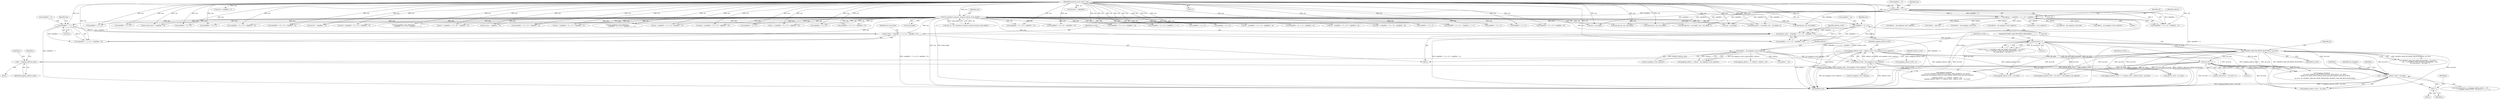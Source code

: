 digraph "0_libmodbus_5ccdf5ef79d742640355d1132fa9e2abc7fbaefc@API" {
"1001309" [label="(Call,i < mapping_address_write + nb_write)"];
"1001315" [label="(Call,i++)"];
"1001309" [label="(Call,i < mapping_address_write + nb_write)"];
"1001303" [label="(Call,i = mapping_address_write)"];
"1001187" [label="(Call,mapping_address_write = address_write - mb_mapping->start_registers)"];
"1001189" [label="(Call,address_write - mb_mapping->start_registers)"];
"1001139" [label="(Call,address_write = (req[offset + 5] << 8) + req[offset + 6])"];
"1001142" [label="(Call,req[offset + 5] << 8)"];
"1000189" [label="(Call,ctx->backend->prepare_response_tid(req, &req_length))"];
"1000163" [label="(Call,req[offset + 1] << 8)"];
"1000116" [label="(MethodParameterIn,const uint8_t *req)"];
"1001181" [label="(Call,address - mb_mapping->start_registers)"];
"1000160" [label="(Call,address = (req[offset + 1] << 8) + req[offset + 2])"];
"1001196" [label="(Call,nb_write < 1)"];
"1001155" [label="(Call,nb_write = (req[offset + 7] << 8) + req[offset + 8])"];
"1001158" [label="(Call,req[offset + 7] << 8)"];
"1001200" [label="(Call,MODBUS_MAX_WR_WRITE_REGISTERS < nb_write)"];
"1001213" [label="(Call,nb_write * 2)"];
"1000263" [label="(Call,address - start_bits)"];
"1000824" [label="(Call,nb_bytes = req[offset + 5])"];
"1000116" [label="(MethodParameterIn,const uint8_t *req)"];
"1000163" [label="(Call,req[offset + 1] << 8)"];
"1000191" [label="(Call,&req_length)"];
"1000245" [label="(Call,nb = (req[offset + 3] << 8) + req[offset + 4])"];
"1001112" [label="(Call,memcpy(rsp, req, req_length))"];
"1000161" [label="(Identifier,address)"];
"1001197" [label="(Identifier,nb_write)"];
"1001309" [label="(Call,i < mapping_address_write + nb_write)"];
"1000686" [label="(Call,req[offset + 3] << 8)"];
"1001201" [label="(Identifier,MODBUS_MAX_WR_WRITE_REGISTERS)"];
"1001148" [label="(Literal,8)"];
"1001083" [label="(Call,(req[offset + 5] << 8) + req[offset + 6])"];
"1001140" [label="(Identifier,address_write)"];
"1001126" [label="(Call,req[offset + 3] << 8)"];
"1000529" [label="(Call,address - mb_mapping->start_bits)"];
"1001344" [label="(Identifier,i)"];
"1001171" [label="(Call,nb_write_bytes = req[offset + 9])"];
"1000699" [label="(Call,nb_bits = req[offset + 5])"];
"1001410" [label="(MethodReturn,int)"];
"1001191" [label="(Call,mb_mapping->start_registers)"];
"1001301" [label="(ControlStructure,for (i = mapping_address_write, j = 10;\n                 i < mapping_address_write + nb_write; i++, j += 2))"];
"1000810" [label="(Call,(req[offset + 3] << 8) + req[offset + 4])"];
"1001214" [label="(Identifier,nb_write)"];
"1001188" [label="(Identifier,mapping_address_write)"];
"1000652" [label="(Call,(req[offset + 3] << 8) + req[offset + 4])"];
"1001211" [label="(Call,nb_write_bytes != nb_write * 2)"];
"1001250" [label="(Call,mapping_address_write + nb_write)"];
"1001190" [label="(Identifier,address_write)"];
"1001196" [label="(Call,nb_write < 1)"];
"1001157" [label="(Call,(req[offset + 7] << 8) + req[offset + 8])"];
"1000185" [label="(Call,sft.t_id = ctx->backend->prepare_response_tid(req, &req_length))"];
"1001213" [label="(Call,nb_write * 2)"];
"1001310" [label="(Identifier,i)"];
"1000559" [label="(Call,data = (req[offset + 3] << 8) + req[offset + 4])"];
"1001219" [label="(Call,response_exception(\n                ctx, &sft, MODBUS_EXCEPTION_ILLEGAL_DATA_VALUE, rsp, TRUE,\n                \"Illegal nb of values (W%d, R%d) in write_and_read_registers (max W%d, R%d)\n\",\n                nb_write, nb, MODBUS_MAX_WR_WRITE_REGISTERS, MODBUS_MAX_WR_READ_REGISTERS))"];
"1000793" [label="(Call,memcpy(rsp + rsp_length, req + rsp_length, 4))"];
"1000177" [label="(Identifier,sft)"];
"1000620" [label="(Call,address - mb_mapping->start_registers)"];
"1000811" [label="(Call,req[offset + 3] << 8)"];
"1000148" [label="(Call,slave = req[offset - 1])"];
"1001311" [label="(Call,mapping_address_write + nb_write)"];
"1001166" [label="(Identifier,req)"];
"1000418" [label="(Call,address - start_registers)"];
"1001155" [label="(Call,nb_write = (req[offset + 7] << 8) + req[offset + 8])"];
"1001123" [label="(Call,nb = (req[offset + 3] << 8) + req[offset + 4])"];
"1001327" [label="(Call,(req[offset + j] << 8) + req[offset + j + 1])"];
"1001187" [label="(Call,mapping_address_write = address_write - mb_mapping->start_registers)"];
"1001179" [label="(Call,mapping_address = address - mb_mapping->start_registers)"];
"1000709" [label="(Call,address - mb_mapping->start_bits)"];
"1001084" [label="(Call,req[offset + 5] << 8)"];
"1000164" [label="(Call,req[offset + 1])"];
"1001172" [label="(Identifier,nb_write_bytes)"];
"1000190" [label="(Identifier,req)"];
"1001307" [label="(Identifier,j)"];
"1001068" [label="(Call,req[offset + 3] << 8)"];
"1000834" [label="(Call,address - mb_mapping->start_registers)"];
"1000797" [label="(Call,req + rsp_length)"];
"1001198" [label="(Literal,1)"];
"1001328" [label="(Call,req[offset + j] << 8)"];
"1001303" [label="(Call,i = mapping_address_write)"];
"1001249" [label="(Call,(mapping_address_write + nb_write) > mb_mapping->nb_registers)"];
"1000949" [label="(Call,memcpy(rsp + rsp_length, req + rsp_length, 4))"];
"1000160" [label="(Call,address = (req[offset + 1] << 8) + req[offset + 2])"];
"1000119" [label="(Block,)"];
"1001199" [label="(Call,MODBUS_MAX_WR_WRITE_REGISTERS < nb_write ||\n            nb < 1 || MODBUS_MAX_WR_READ_REGISTERS < nb ||\n            nb_write_bytes != nb_write * 2)"];
"1000403" [label="(Call,req[offset + 3] << 8)"];
"1001159" [label="(Call,req[offset + 7])"];
"1001142" [label="(Call,req[offset + 5] << 8)"];
"1001065" [label="(Call,and = (req[offset + 3] << 8) + req[offset + 4])"];
"1000808" [label="(Call,nb = (req[offset + 3] << 8) + req[offset + 4])"];
"1001275" [label="(Call,mapping_address_write < 0 ? address_write : address_write + nb_write)"];
"1000169" [label="(Literal,8)"];
"1000189" [label="(Call,ctx->backend->prepare_response_tid(req, &req_length))"];
"1000247" [label="(Call,(req[offset + 3] << 8) + req[offset + 4])"];
"1001202" [label="(Identifier,nb_write)"];
"1001200" [label="(Call,MODBUS_MAX_WR_WRITE_REGISTERS < nb_write)"];
"1000922" [label="(Call,mb_mapping->tab_registers[i] =\n                    (req[offset + j] << 8) + req[offset + j + 1])"];
"1001302" [label="(Block,)"];
"1001195" [label="(Call,nb_write < 1 || MODBUS_MAX_WR_WRITE_REGISTERS < nb_write ||\n            nb < 1 || MODBUS_MAX_WR_READ_REGISTERS < nb ||\n            nb_write_bytes != nb_write * 2)"];
"1001141" [label="(Call,(req[offset + 5] << 8) + req[offset + 6])"];
"1001259" [label="(Call,response_exception(\n                ctx, &sft, MODBUS_EXCEPTION_ILLEGAL_DATA_ADDRESS, rsp, FALSE,\n                \"Illegal data read address 0x%0X or write address 0x%0X write_and_read_registers\n\",\n                mapping_address < 0 ? address : address + nb,\n                mapping_address_write < 0 ? address_write : address_write + nb_write))"];
"1001318" [label="(Identifier,j)"];
"1000650" [label="(Call,data = (req[offset + 3] << 8) + req[offset + 4])"];
"1001121" [label="(Block,)"];
"1001324" [label="(Identifier,mb_mapping)"];
"1001081" [label="(Call,or = (req[offset + 5] << 8) + req[offset + 6])"];
"1001314" [label="(Block,)"];
"1001205" [label="(Identifier,nb)"];
"1001164" [label="(Literal,8)"];
"1001315" [label="(Call,i++)"];
"1000248" [label="(Call,req[offset + 3] << 8)"];
"1000653" [label="(Call,req[offset + 3] << 8)"];
"1001183" [label="(Call,mb_mapping->start_registers)"];
"1000683" [label="(Call,nb = (req[offset + 3] << 8) + req[offset + 4])"];
"1001139" [label="(Call,address_write = (req[offset + 5] << 8) + req[offset + 6])"];
"1000953" [label="(Call,req + rsp_length)"];
"1001321" [label="(Call,mb_mapping->tab_registers[i] =\n                    (req[offset + j] << 8) + req[offset + j + 1])"];
"1001125" [label="(Call,(req[offset + 3] << 8) + req[offset + 4])"];
"1001280" [label="(Call,address_write + nb_write)"];
"1000162" [label="(Call,(req[offset + 1] << 8) + req[offset + 2])"];
"1000155" [label="(Call,function = req[offset])"];
"1001272" [label="(Call,address + nb)"];
"1000562" [label="(Call,req[offset + 3] << 8)"];
"1001158" [label="(Call,req[offset + 7] << 8)"];
"1001304" [label="(Identifier,i)"];
"1001189" [label="(Call,address_write - mb_mapping->start_registers)"];
"1000672" [label="(Call,memcpy(rsp, req, req_length))"];
"1000402" [label="(Call,(req[offset + 3] << 8) + req[offset + 4])"];
"1001067" [label="(Call,(req[offset + 3] << 8) + req[offset + 4])"];
"1001150" [label="(Identifier,req)"];
"1001215" [label="(Literal,2)"];
"1000685" [label="(Call,(req[offset + 3] << 8) + req[offset + 4])"];
"1000928" [label="(Call,(req[offset + j] << 8) + req[offset + j + 1])"];
"1000593" [label="(Call,memcpy(rsp, req, req_length))"];
"1001276" [label="(Call,mapping_address_write < 0)"];
"1000929" [label="(Call,req[offset + j] << 8)"];
"1001182" [label="(Identifier,address)"];
"1001027" [label="(Call,address - mb_mapping->start_registers)"];
"1001156" [label="(Identifier,nb_write)"];
"1001143" [label="(Call,req[offset + 5])"];
"1000400" [label="(Call,nb = (req[offset + 3] << 8) + req[offset + 4])"];
"1001267" [label="(Call,mapping_address < 0 ? address : address + nb)"];
"1001305" [label="(Identifier,mapping_address_write)"];
"1001316" [label="(Identifier,i)"];
"1000561" [label="(Call,(req[offset + 3] << 8) + req[offset + 4])"];
"1001181" [label="(Call,address - mb_mapping->start_registers)"];
"1000171" [label="(Identifier,req)"];
"1001309" -> "1001301"  [label="AST: "];
"1001309" -> "1001311"  [label="CFG: "];
"1001310" -> "1001309"  [label="AST: "];
"1001311" -> "1001309"  [label="AST: "];
"1001324" -> "1001309"  [label="CFG: "];
"1001344" -> "1001309"  [label="CFG: "];
"1001309" -> "1001410"  [label="DDG: i < mapping_address_write + nb_write"];
"1001309" -> "1001410"  [label="DDG: mapping_address_write + nb_write"];
"1001315" -> "1001309"  [label="DDG: i"];
"1001303" -> "1001309"  [label="DDG: i"];
"1001187" -> "1001309"  [label="DDG: mapping_address_write"];
"1001196" -> "1001309"  [label="DDG: nb_write"];
"1001200" -> "1001309"  [label="DDG: nb_write"];
"1001213" -> "1001309"  [label="DDG: nb_write"];
"1001309" -> "1001315"  [label="DDG: i"];
"1001315" -> "1001314"  [label="AST: "];
"1001315" -> "1001316"  [label="CFG: "];
"1001316" -> "1001315"  [label="AST: "];
"1001318" -> "1001315"  [label="CFG: "];
"1001303" -> "1001302"  [label="AST: "];
"1001303" -> "1001305"  [label="CFG: "];
"1001304" -> "1001303"  [label="AST: "];
"1001305" -> "1001303"  [label="AST: "];
"1001307" -> "1001303"  [label="CFG: "];
"1001187" -> "1001303"  [label="DDG: mapping_address_write"];
"1001187" -> "1001121"  [label="AST: "];
"1001187" -> "1001189"  [label="CFG: "];
"1001188" -> "1001187"  [label="AST: "];
"1001189" -> "1001187"  [label="AST: "];
"1001197" -> "1001187"  [label="CFG: "];
"1001187" -> "1001410"  [label="DDG: mapping_address_write"];
"1001187" -> "1001410"  [label="DDG: address_write - mb_mapping->start_registers"];
"1001189" -> "1001187"  [label="DDG: address_write"];
"1001189" -> "1001187"  [label="DDG: mb_mapping->start_registers"];
"1001187" -> "1001249"  [label="DDG: mapping_address_write"];
"1001187" -> "1001250"  [label="DDG: mapping_address_write"];
"1001187" -> "1001276"  [label="DDG: mapping_address_write"];
"1001187" -> "1001311"  [label="DDG: mapping_address_write"];
"1001189" -> "1001191"  [label="CFG: "];
"1001190" -> "1001189"  [label="AST: "];
"1001191" -> "1001189"  [label="AST: "];
"1001189" -> "1001410"  [label="DDG: address_write"];
"1001189" -> "1001410"  [label="DDG: mb_mapping->start_registers"];
"1001139" -> "1001189"  [label="DDG: address_write"];
"1001181" -> "1001189"  [label="DDG: mb_mapping->start_registers"];
"1001189" -> "1001259"  [label="DDG: address_write"];
"1001189" -> "1001275"  [label="DDG: address_write"];
"1001189" -> "1001280"  [label="DDG: address_write"];
"1001139" -> "1001121"  [label="AST: "];
"1001139" -> "1001141"  [label="CFG: "];
"1001140" -> "1001139"  [label="AST: "];
"1001141" -> "1001139"  [label="AST: "];
"1001156" -> "1001139"  [label="CFG: "];
"1001139" -> "1001410"  [label="DDG: (req[offset + 5] << 8) + req[offset + 6]"];
"1001142" -> "1001139"  [label="DDG: req[offset + 5]"];
"1001142" -> "1001139"  [label="DDG: 8"];
"1000189" -> "1001139"  [label="DDG: req"];
"1000116" -> "1001139"  [label="DDG: req"];
"1001142" -> "1001141"  [label="AST: "];
"1001142" -> "1001148"  [label="CFG: "];
"1001143" -> "1001142"  [label="AST: "];
"1001148" -> "1001142"  [label="AST: "];
"1001150" -> "1001142"  [label="CFG: "];
"1001142" -> "1001410"  [label="DDG: req[offset + 5]"];
"1001142" -> "1001141"  [label="DDG: req[offset + 5]"];
"1001142" -> "1001141"  [label="DDG: 8"];
"1000189" -> "1001142"  [label="DDG: req"];
"1000116" -> "1001142"  [label="DDG: req"];
"1000189" -> "1000185"  [label="AST: "];
"1000189" -> "1000191"  [label="CFG: "];
"1000190" -> "1000189"  [label="AST: "];
"1000191" -> "1000189"  [label="AST: "];
"1000185" -> "1000189"  [label="CFG: "];
"1000189" -> "1001410"  [label="DDG: req"];
"1000189" -> "1001410"  [label="DDG: &req_length"];
"1000189" -> "1000185"  [label="DDG: req"];
"1000189" -> "1000185"  [label="DDG: &req_length"];
"1000163" -> "1000189"  [label="DDG: req[offset + 1]"];
"1000116" -> "1000189"  [label="DDG: req"];
"1000189" -> "1000245"  [label="DDG: req"];
"1000189" -> "1000248"  [label="DDG: req"];
"1000189" -> "1000247"  [label="DDG: req"];
"1000189" -> "1000400"  [label="DDG: req"];
"1000189" -> "1000403"  [label="DDG: req"];
"1000189" -> "1000402"  [label="DDG: req"];
"1000189" -> "1000559"  [label="DDG: req"];
"1000189" -> "1000562"  [label="DDG: req"];
"1000189" -> "1000561"  [label="DDG: req"];
"1000189" -> "1000593"  [label="DDG: req"];
"1000189" -> "1000650"  [label="DDG: req"];
"1000189" -> "1000653"  [label="DDG: req"];
"1000189" -> "1000652"  [label="DDG: req"];
"1000189" -> "1000672"  [label="DDG: req"];
"1000189" -> "1000683"  [label="DDG: req"];
"1000189" -> "1000686"  [label="DDG: req"];
"1000189" -> "1000685"  [label="DDG: req"];
"1000189" -> "1000699"  [label="DDG: req"];
"1000189" -> "1000793"  [label="DDG: req"];
"1000189" -> "1000797"  [label="DDG: req"];
"1000189" -> "1000808"  [label="DDG: req"];
"1000189" -> "1000811"  [label="DDG: req"];
"1000189" -> "1000810"  [label="DDG: req"];
"1000189" -> "1000824"  [label="DDG: req"];
"1000189" -> "1000922"  [label="DDG: req"];
"1000189" -> "1000929"  [label="DDG: req"];
"1000189" -> "1000928"  [label="DDG: req"];
"1000189" -> "1000949"  [label="DDG: req"];
"1000189" -> "1000953"  [label="DDG: req"];
"1000189" -> "1001065"  [label="DDG: req"];
"1000189" -> "1001068"  [label="DDG: req"];
"1000189" -> "1001067"  [label="DDG: req"];
"1000189" -> "1001081"  [label="DDG: req"];
"1000189" -> "1001084"  [label="DDG: req"];
"1000189" -> "1001083"  [label="DDG: req"];
"1000189" -> "1001112"  [label="DDG: req"];
"1000189" -> "1001123"  [label="DDG: req"];
"1000189" -> "1001126"  [label="DDG: req"];
"1000189" -> "1001125"  [label="DDG: req"];
"1000189" -> "1001141"  [label="DDG: req"];
"1000189" -> "1001155"  [label="DDG: req"];
"1000189" -> "1001158"  [label="DDG: req"];
"1000189" -> "1001157"  [label="DDG: req"];
"1000189" -> "1001171"  [label="DDG: req"];
"1000189" -> "1001321"  [label="DDG: req"];
"1000189" -> "1001328"  [label="DDG: req"];
"1000189" -> "1001327"  [label="DDG: req"];
"1000163" -> "1000162"  [label="AST: "];
"1000163" -> "1000169"  [label="CFG: "];
"1000164" -> "1000163"  [label="AST: "];
"1000169" -> "1000163"  [label="AST: "];
"1000171" -> "1000163"  [label="CFG: "];
"1000163" -> "1001410"  [label="DDG: req[offset + 1]"];
"1000163" -> "1000160"  [label="DDG: req[offset + 1]"];
"1000163" -> "1000160"  [label="DDG: 8"];
"1000163" -> "1000162"  [label="DDG: req[offset + 1]"];
"1000163" -> "1000162"  [label="DDG: 8"];
"1000116" -> "1000163"  [label="DDG: req"];
"1000163" -> "1000593"  [label="DDG: req[offset + 1]"];
"1000163" -> "1000672"  [label="DDG: req[offset + 1]"];
"1000163" -> "1000793"  [label="DDG: req[offset + 1]"];
"1000163" -> "1000797"  [label="DDG: req[offset + 1]"];
"1000163" -> "1000949"  [label="DDG: req[offset + 1]"];
"1000163" -> "1000953"  [label="DDG: req[offset + 1]"];
"1000163" -> "1001112"  [label="DDG: req[offset + 1]"];
"1000116" -> "1000114"  [label="AST: "];
"1000116" -> "1001410"  [label="DDG: req"];
"1000116" -> "1000148"  [label="DDG: req"];
"1000116" -> "1000155"  [label="DDG: req"];
"1000116" -> "1000160"  [label="DDG: req"];
"1000116" -> "1000162"  [label="DDG: req"];
"1000116" -> "1000245"  [label="DDG: req"];
"1000116" -> "1000248"  [label="DDG: req"];
"1000116" -> "1000247"  [label="DDG: req"];
"1000116" -> "1000400"  [label="DDG: req"];
"1000116" -> "1000403"  [label="DDG: req"];
"1000116" -> "1000402"  [label="DDG: req"];
"1000116" -> "1000559"  [label="DDG: req"];
"1000116" -> "1000562"  [label="DDG: req"];
"1000116" -> "1000561"  [label="DDG: req"];
"1000116" -> "1000593"  [label="DDG: req"];
"1000116" -> "1000650"  [label="DDG: req"];
"1000116" -> "1000653"  [label="DDG: req"];
"1000116" -> "1000652"  [label="DDG: req"];
"1000116" -> "1000672"  [label="DDG: req"];
"1000116" -> "1000683"  [label="DDG: req"];
"1000116" -> "1000686"  [label="DDG: req"];
"1000116" -> "1000685"  [label="DDG: req"];
"1000116" -> "1000699"  [label="DDG: req"];
"1000116" -> "1000793"  [label="DDG: req"];
"1000116" -> "1000797"  [label="DDG: req"];
"1000116" -> "1000808"  [label="DDG: req"];
"1000116" -> "1000811"  [label="DDG: req"];
"1000116" -> "1000810"  [label="DDG: req"];
"1000116" -> "1000824"  [label="DDG: req"];
"1000116" -> "1000922"  [label="DDG: req"];
"1000116" -> "1000929"  [label="DDG: req"];
"1000116" -> "1000928"  [label="DDG: req"];
"1000116" -> "1000949"  [label="DDG: req"];
"1000116" -> "1000953"  [label="DDG: req"];
"1000116" -> "1001065"  [label="DDG: req"];
"1000116" -> "1001068"  [label="DDG: req"];
"1000116" -> "1001067"  [label="DDG: req"];
"1000116" -> "1001081"  [label="DDG: req"];
"1000116" -> "1001084"  [label="DDG: req"];
"1000116" -> "1001083"  [label="DDG: req"];
"1000116" -> "1001112"  [label="DDG: req"];
"1000116" -> "1001123"  [label="DDG: req"];
"1000116" -> "1001126"  [label="DDG: req"];
"1000116" -> "1001125"  [label="DDG: req"];
"1000116" -> "1001141"  [label="DDG: req"];
"1000116" -> "1001155"  [label="DDG: req"];
"1000116" -> "1001158"  [label="DDG: req"];
"1000116" -> "1001157"  [label="DDG: req"];
"1000116" -> "1001171"  [label="DDG: req"];
"1000116" -> "1001321"  [label="DDG: req"];
"1000116" -> "1001328"  [label="DDG: req"];
"1000116" -> "1001327"  [label="DDG: req"];
"1001181" -> "1001179"  [label="AST: "];
"1001181" -> "1001183"  [label="CFG: "];
"1001182" -> "1001181"  [label="AST: "];
"1001183" -> "1001181"  [label="AST: "];
"1001179" -> "1001181"  [label="CFG: "];
"1001181" -> "1001410"  [label="DDG: address"];
"1001181" -> "1001179"  [label="DDG: address"];
"1001181" -> "1001179"  [label="DDG: mb_mapping->start_registers"];
"1000160" -> "1001181"  [label="DDG: address"];
"1001181" -> "1001259"  [label="DDG: address"];
"1001181" -> "1001267"  [label="DDG: address"];
"1001181" -> "1001272"  [label="DDG: address"];
"1000160" -> "1000119"  [label="AST: "];
"1000160" -> "1000162"  [label="CFG: "];
"1000161" -> "1000160"  [label="AST: "];
"1000162" -> "1000160"  [label="AST: "];
"1000177" -> "1000160"  [label="CFG: "];
"1000160" -> "1001410"  [label="DDG: (req[offset + 1] << 8) + req[offset + 2]"];
"1000160" -> "1001410"  [label="DDG: address"];
"1000160" -> "1000263"  [label="DDG: address"];
"1000160" -> "1000418"  [label="DDG: address"];
"1000160" -> "1000529"  [label="DDG: address"];
"1000160" -> "1000620"  [label="DDG: address"];
"1000160" -> "1000709"  [label="DDG: address"];
"1000160" -> "1000834"  [label="DDG: address"];
"1000160" -> "1001027"  [label="DDG: address"];
"1001196" -> "1001195"  [label="AST: "];
"1001196" -> "1001198"  [label="CFG: "];
"1001197" -> "1001196"  [label="AST: "];
"1001198" -> "1001196"  [label="AST: "];
"1001201" -> "1001196"  [label="CFG: "];
"1001195" -> "1001196"  [label="CFG: "];
"1001196" -> "1001410"  [label="DDG: nb_write"];
"1001196" -> "1001195"  [label="DDG: nb_write"];
"1001196" -> "1001195"  [label="DDG: 1"];
"1001155" -> "1001196"  [label="DDG: nb_write"];
"1001196" -> "1001200"  [label="DDG: nb_write"];
"1001196" -> "1001219"  [label="DDG: nb_write"];
"1001196" -> "1001249"  [label="DDG: nb_write"];
"1001196" -> "1001250"  [label="DDG: nb_write"];
"1001196" -> "1001259"  [label="DDG: nb_write"];
"1001196" -> "1001275"  [label="DDG: nb_write"];
"1001196" -> "1001280"  [label="DDG: nb_write"];
"1001196" -> "1001311"  [label="DDG: nb_write"];
"1001155" -> "1001121"  [label="AST: "];
"1001155" -> "1001157"  [label="CFG: "];
"1001156" -> "1001155"  [label="AST: "];
"1001157" -> "1001155"  [label="AST: "];
"1001172" -> "1001155"  [label="CFG: "];
"1001155" -> "1001410"  [label="DDG: (req[offset + 7] << 8) + req[offset + 8]"];
"1001158" -> "1001155"  [label="DDG: req[offset + 7]"];
"1001158" -> "1001155"  [label="DDG: 8"];
"1001158" -> "1001157"  [label="AST: "];
"1001158" -> "1001164"  [label="CFG: "];
"1001159" -> "1001158"  [label="AST: "];
"1001164" -> "1001158"  [label="AST: "];
"1001166" -> "1001158"  [label="CFG: "];
"1001158" -> "1001410"  [label="DDG: req[offset + 7]"];
"1001158" -> "1001157"  [label="DDG: req[offset + 7]"];
"1001158" -> "1001157"  [label="DDG: 8"];
"1001200" -> "1001199"  [label="AST: "];
"1001200" -> "1001202"  [label="CFG: "];
"1001201" -> "1001200"  [label="AST: "];
"1001202" -> "1001200"  [label="AST: "];
"1001205" -> "1001200"  [label="CFG: "];
"1001199" -> "1001200"  [label="CFG: "];
"1001200" -> "1001410"  [label="DDG: nb_write"];
"1001200" -> "1001410"  [label="DDG: MODBUS_MAX_WR_WRITE_REGISTERS"];
"1001200" -> "1001199"  [label="DDG: MODBUS_MAX_WR_WRITE_REGISTERS"];
"1001200" -> "1001199"  [label="DDG: nb_write"];
"1001200" -> "1001213"  [label="DDG: nb_write"];
"1001200" -> "1001219"  [label="DDG: nb_write"];
"1001200" -> "1001219"  [label="DDG: MODBUS_MAX_WR_WRITE_REGISTERS"];
"1001200" -> "1001249"  [label="DDG: nb_write"];
"1001200" -> "1001250"  [label="DDG: nb_write"];
"1001200" -> "1001259"  [label="DDG: nb_write"];
"1001200" -> "1001275"  [label="DDG: nb_write"];
"1001200" -> "1001280"  [label="DDG: nb_write"];
"1001200" -> "1001311"  [label="DDG: nb_write"];
"1001213" -> "1001211"  [label="AST: "];
"1001213" -> "1001215"  [label="CFG: "];
"1001214" -> "1001213"  [label="AST: "];
"1001215" -> "1001213"  [label="AST: "];
"1001211" -> "1001213"  [label="CFG: "];
"1001213" -> "1001410"  [label="DDG: nb_write"];
"1001213" -> "1001211"  [label="DDG: nb_write"];
"1001213" -> "1001211"  [label="DDG: 2"];
"1001213" -> "1001219"  [label="DDG: nb_write"];
"1001213" -> "1001249"  [label="DDG: nb_write"];
"1001213" -> "1001250"  [label="DDG: nb_write"];
"1001213" -> "1001259"  [label="DDG: nb_write"];
"1001213" -> "1001275"  [label="DDG: nb_write"];
"1001213" -> "1001280"  [label="DDG: nb_write"];
"1001213" -> "1001311"  [label="DDG: nb_write"];
}
